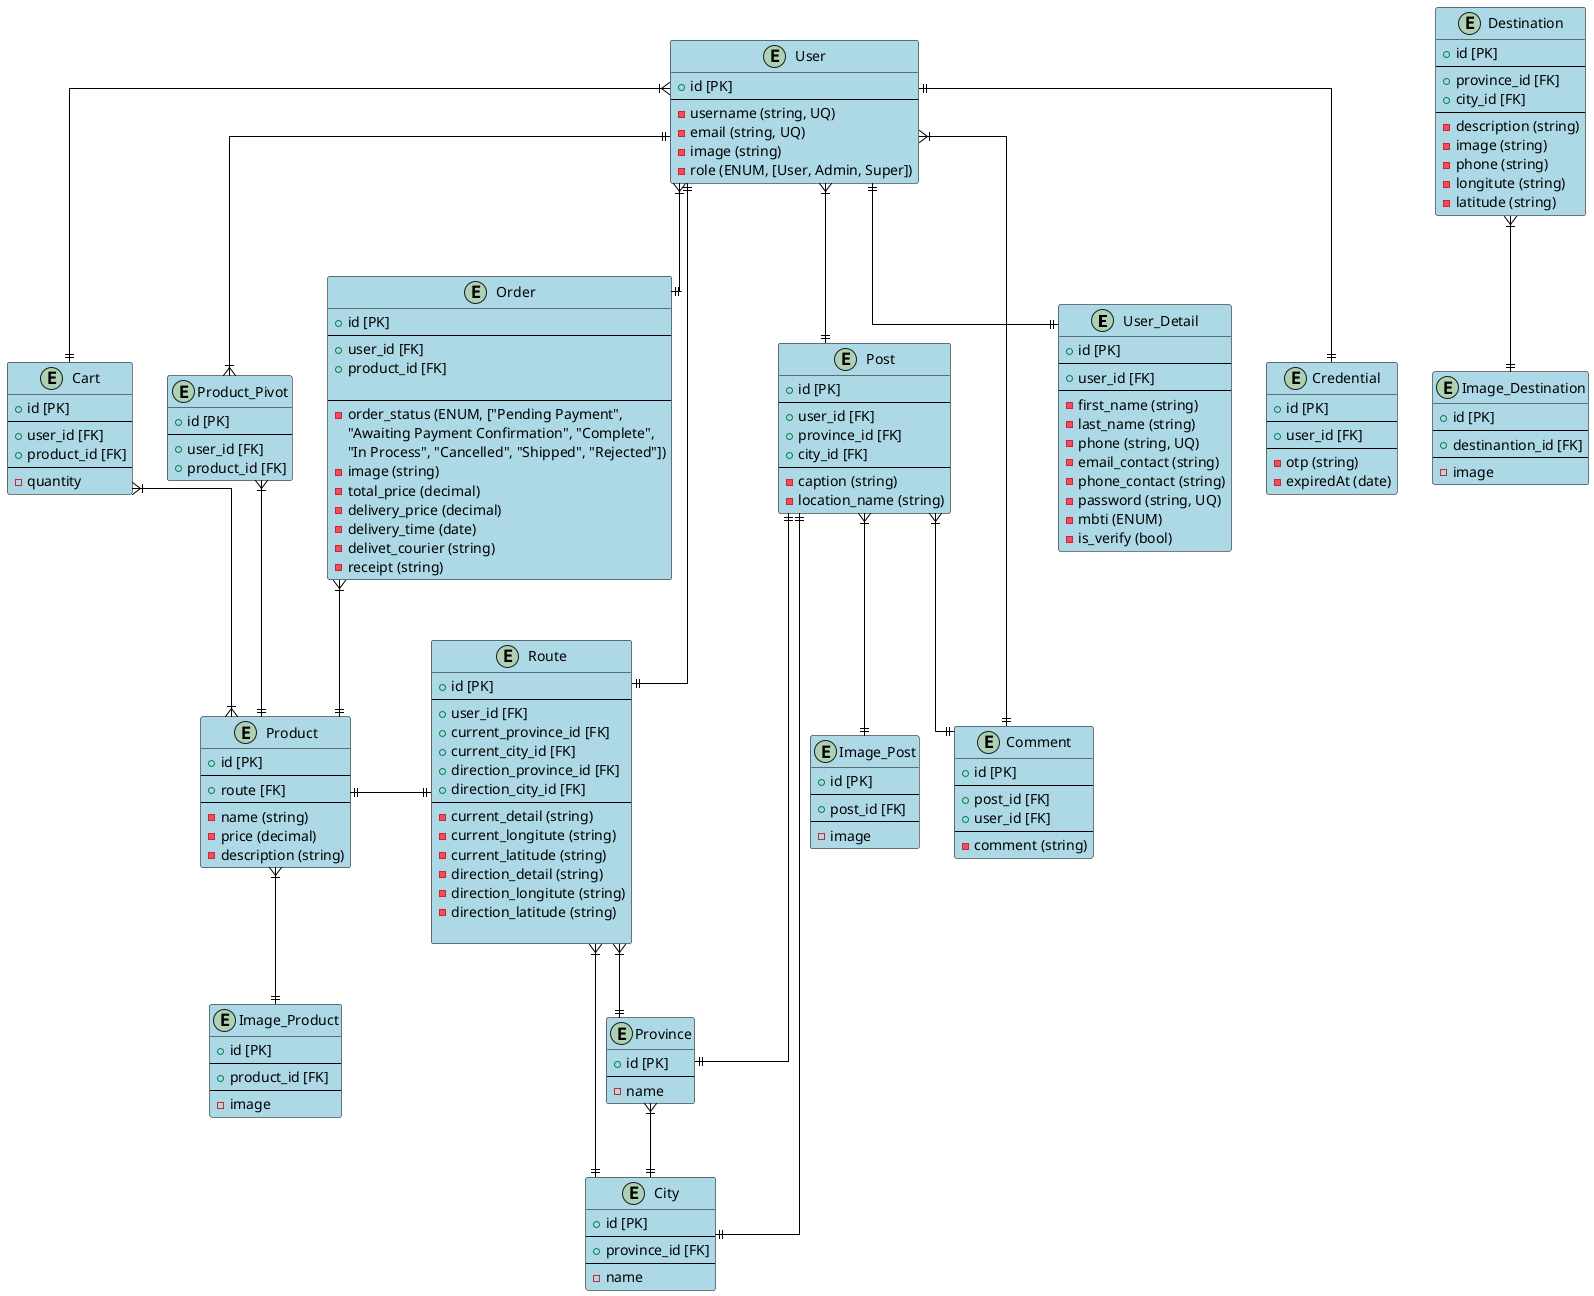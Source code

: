 @startuml database

' STYLE
skinparam class {
    BackgroundColor LightBlue
    BorderColor Black
}

skinparam arrow {
    Color Black
    FontSize 12
    FontStyle italic
}
skinparam linetype ortho

/' USER '/

entity "User_Detail" { 
/' V '/
  + id [PK]
  --
  + user_id [FK]
  --
  -first_name (string)
  -last_name (string)
  -phone (string, UQ)
  -email_contact (string)
  -phone_contact (string)
  -password (string, UQ)
  -mbti (ENUM)
  -is_verify (bool)
}

entity "User" {
/' V '/    
  + id [PK]
  --
  -username (string, UQ)
  -email (string, UQ)
  -image (string)
  -role (ENUM, [User, Admin, Super])
}



entity "Route"{
    /' V '/    
  + id [PK]
  --
  + user_id [FK]
  + current_province_id [FK]
  + current_city_id [FK]
  + direction_province_id [FK]
  + direction_city_id [FK]
  --
  -current_detail (string) 
  -current_longitute (string)
  -current_latitude (string)
  -direction_detail (string) 
  -direction_longitute (string)
  -direction_latitude (string)
   
}


entity "Credential" {
/' V '/    
  + id [PK]
  --
  + user_id [FK]
  --
  -otp (string)
  -expiredAt (date)
}

entity "Post" {
/' V '/    
  + id [PK]
  --
  + user_id [FK]
  + province_id [FK]
  + city_id [FK]
  --
  -caption (string)
  -location_name (string)
}

entity "Image_Post" {
/' V '/    
  + id [PK]
  --
  + post_id [FK] 
  --
  -image
}

entity "Comment" {
/' V '/    
  + id [PK]
  --
  + post_id [FK]
  + user_id [FK]
  --
  -comment (string)
}

entity "Product" {
/' V '/    
  + id [PK]
  --
  + route [FK]
  --
  -name (string)
  -price (decimal)
  -description (string)
}

entity "Product_Pivot" {
/' V '/    
  + id [PK]
  --
  + user_id [FK]
  + product_id [FK]
}

entity "Image_Product" {
/' V '/    
  + id [PK]
  --
  + product_id [FK] 
  --
  -image
}

entity "Order" {
/' V '/    
  + id [PK]
  --
  + user_id [FK]
  + product_id [FK]

  --
  -order_status (ENUM, ["Pending Payment", 
  "Awaiting Payment Confirmation", "Complete",
  "In Process", "Cancelled", "Shipped", "Rejected"])
  -image (string)
  -total_price (decimal)
  -delivery_price (decimal)
  -delivery_time (date)
  -delivet_courier (string)
  -receipt (string)
}

entity "Cart" {
  + id [PK]
  --
  + user_id [FK]
  + product_id [FK]
  --
  -quantity
}

/' LOCATION '/
entity "Province" {
/' V '/    
  + id [PK]
  --
  -name
}

entity "City" {
/' V '/    
  + id [PK]
  --
  + province_id [FK]
  --
  -name
}


/' ADMIN '/

entity "Destination" {
  + id [PK]
  --
  + province_id [FK]
  + city_id [FK]
  --
  -description (string) 
  -image (string)
  -phone (string)
  -longitute (string)
  -latitude (string)
}

entity "Image_Destination" {
  + id [PK]
  --
  + destinantion_id [FK]
  --
  -image
}




/' RELATIONAL '/

' user
User ||--|| User_Detail
User ||--|| Credential

User ||--|| Route
User ||--|{ Product_Pivot 
Product_Pivot }|--|| Product
User }|--|| Cart
Cart }|--|{ Product
Product ||-|| Route
Province }|--|| City
Product }|--|| Image_Product
Route }|--|| City
Route }|--|| Province

User }|--|| Order
Order }|--|| Product
Post ||--|| Province
Post ||--|| City
User }|--||Post
Post }|--||Image_Post
Post }|--||Comment
User }|--|| Comment
Destination }|--||Image_Destination






@enduml
